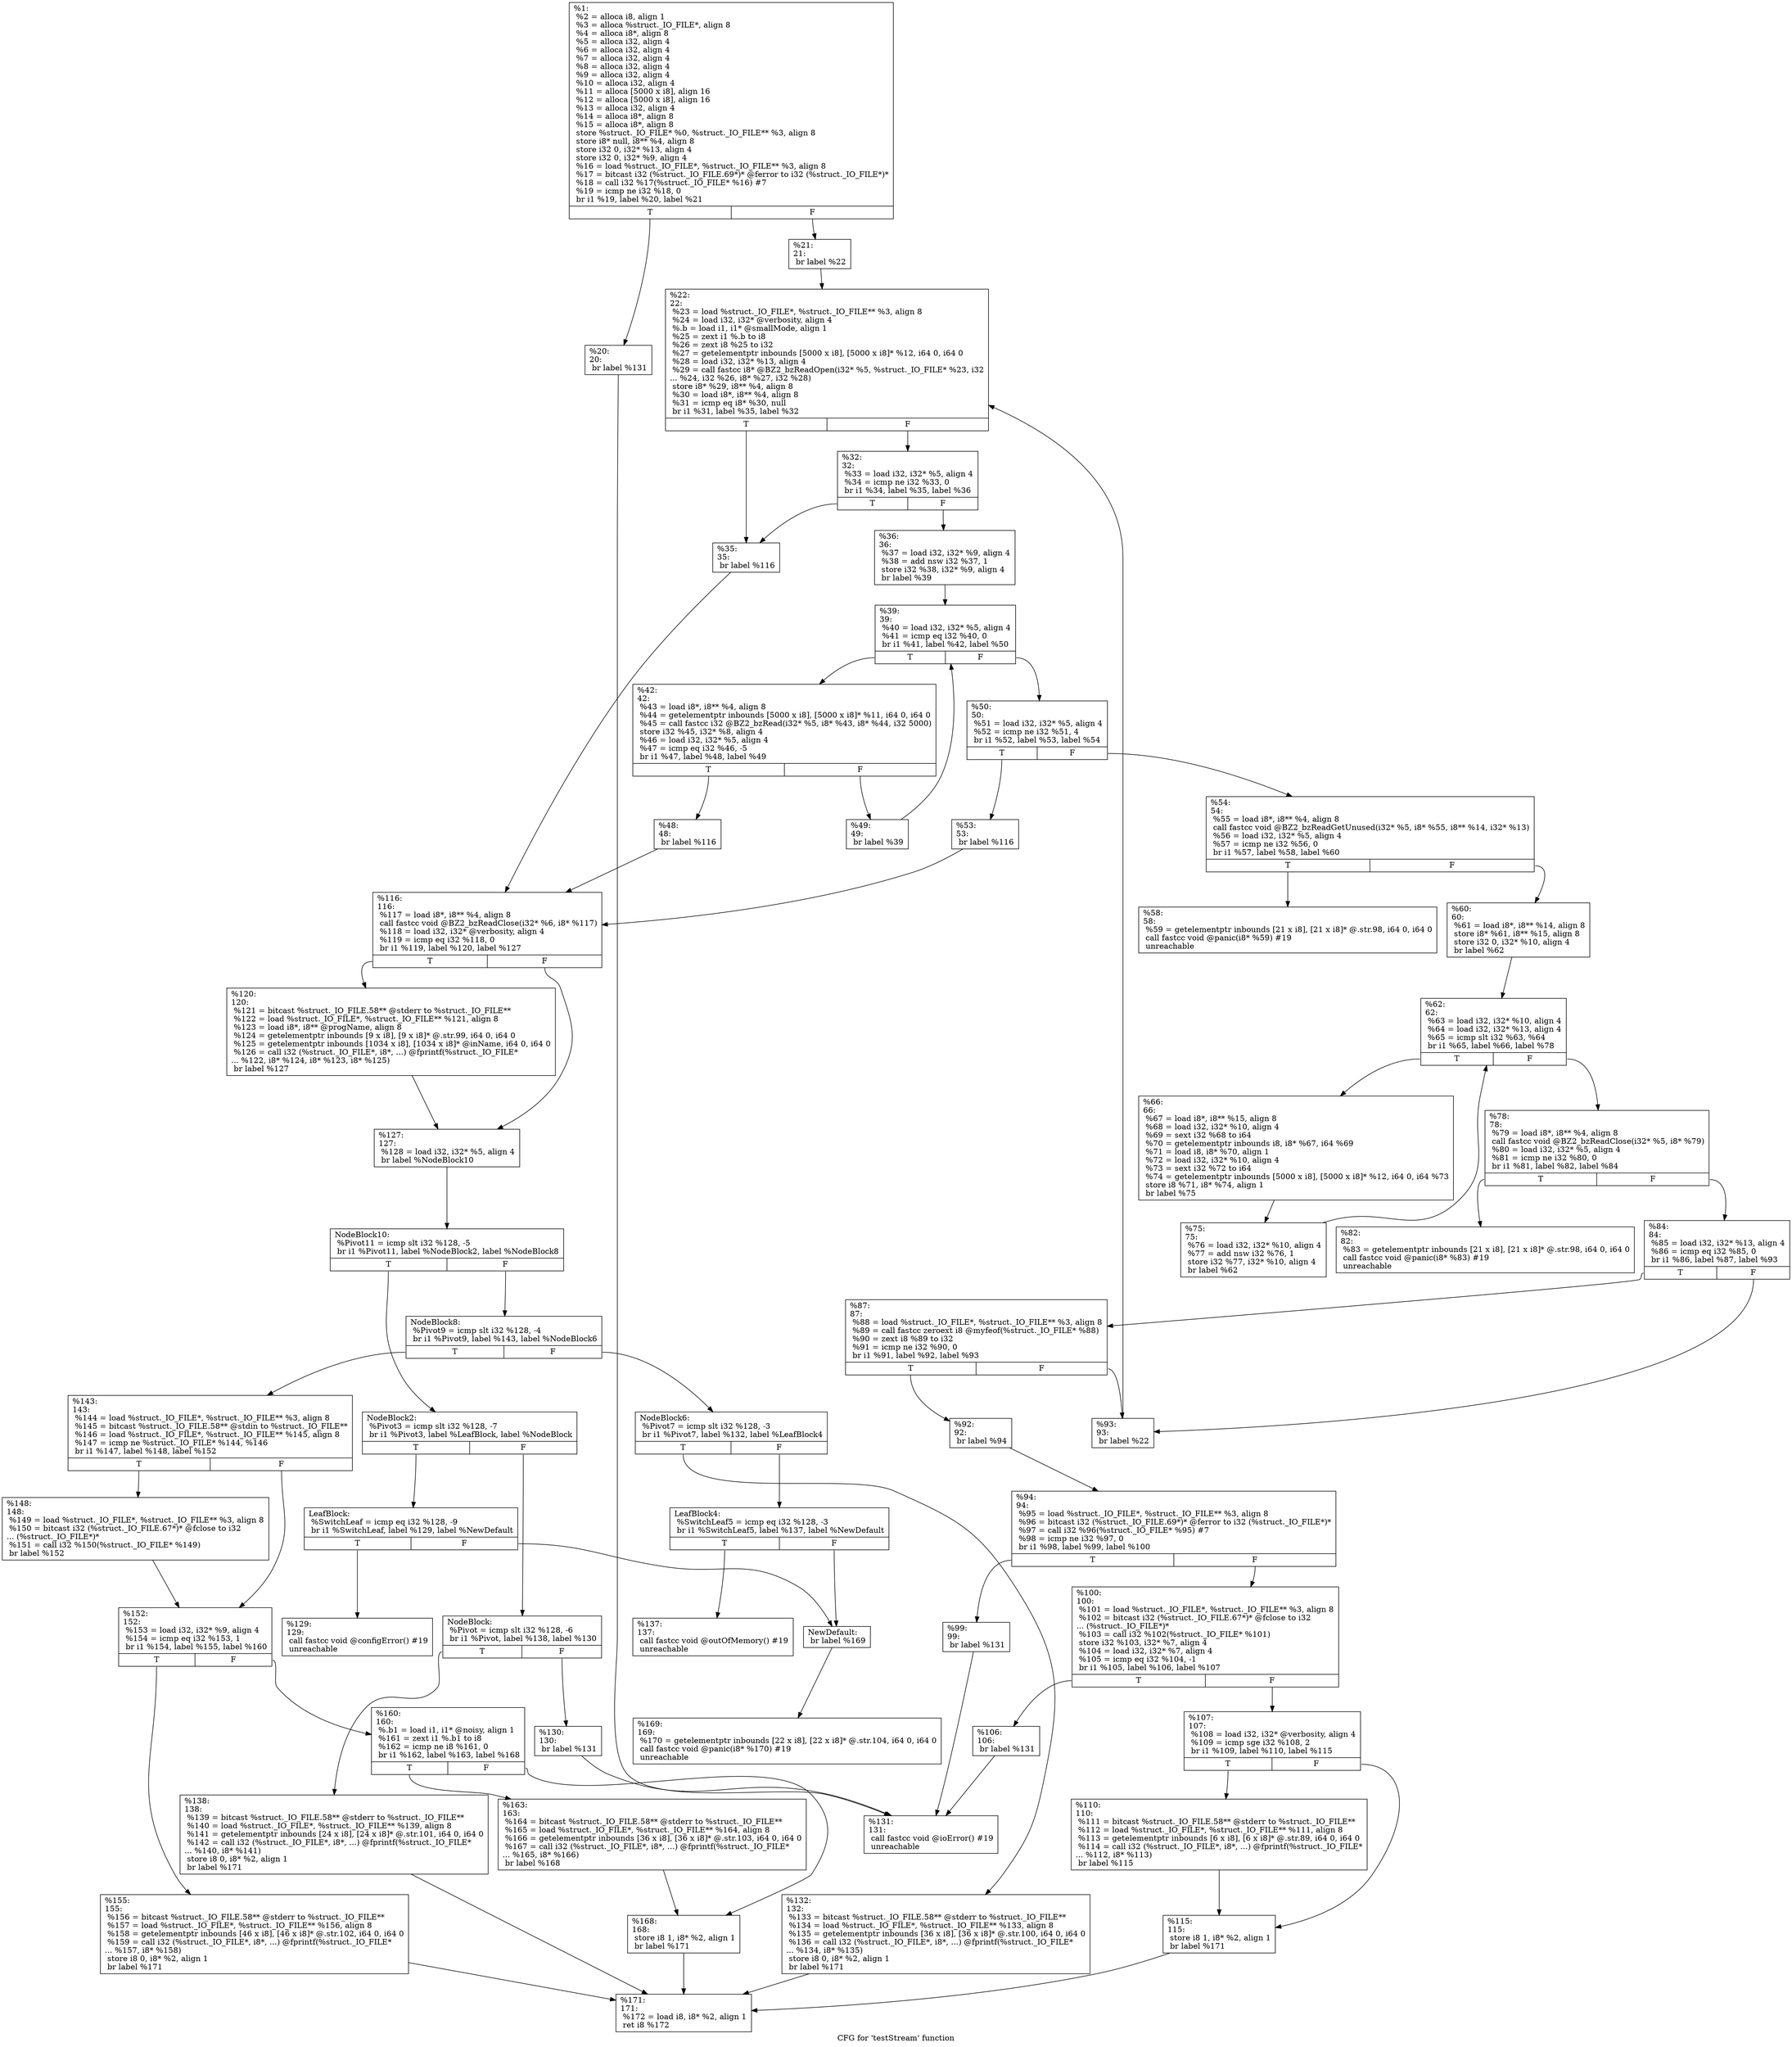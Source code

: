 digraph "CFG for 'testStream' function" {
	label="CFG for 'testStream' function";

	Node0x1c625a0 [shape=record,label="{%1:\l  %2 = alloca i8, align 1\l  %3 = alloca %struct._IO_FILE*, align 8\l  %4 = alloca i8*, align 8\l  %5 = alloca i32, align 4\l  %6 = alloca i32, align 4\l  %7 = alloca i32, align 4\l  %8 = alloca i32, align 4\l  %9 = alloca i32, align 4\l  %10 = alloca i32, align 4\l  %11 = alloca [5000 x i8], align 16\l  %12 = alloca [5000 x i8], align 16\l  %13 = alloca i32, align 4\l  %14 = alloca i8*, align 8\l  %15 = alloca i8*, align 8\l  store %struct._IO_FILE* %0, %struct._IO_FILE** %3, align 8\l  store i8* null, i8** %4, align 8\l  store i32 0, i32* %13, align 4\l  store i32 0, i32* %9, align 4\l  %16 = load %struct._IO_FILE*, %struct._IO_FILE** %3, align 8\l  %17 = bitcast i32 (%struct._IO_FILE.69*)* @ferror to i32 (%struct._IO_FILE*)*\l  %18 = call i32 %17(%struct._IO_FILE* %16) #7\l  %19 = icmp ne i32 %18, 0\l  br i1 %19, label %20, label %21\l|{<s0>T|<s1>F}}"];
	Node0x1c625a0:s0 -> Node0x1c625f0;
	Node0x1c625a0:s1 -> Node0x1c62640;
	Node0x1c625f0 [shape=record,label="{%20:\l20:                                               \l  br label %131\l}"];
	Node0x1c625f0 -> Node0x1c63360;
	Node0x1c62640 [shape=record,label="{%21:\l21:                                               \l  br label %22\l}"];
	Node0x1c62640 -> Node0x1c62690;
	Node0x1c62690 [shape=record,label="{%22:\l22:                                               \l  %23 = load %struct._IO_FILE*, %struct._IO_FILE** %3, align 8\l  %24 = load i32, i32* @verbosity, align 4\l  %.b = load i1, i1* @smallMode, align 1\l  %25 = zext i1 %.b to i8\l  %26 = zext i8 %25 to i32\l  %27 = getelementptr inbounds [5000 x i8], [5000 x i8]* %12, i64 0, i64 0\l  %28 = load i32, i32* %13, align 4\l  %29 = call fastcc i8* @BZ2_bzReadOpen(i32* %5, %struct._IO_FILE* %23, i32\l... %24, i32 %26, i8* %27, i32 %28)\l  store i8* %29, i8** %4, align 8\l  %30 = load i8*, i8** %4, align 8\l  %31 = icmp eq i8* %30, null\l  br i1 %31, label %35, label %32\l|{<s0>T|<s1>F}}"];
	Node0x1c62690:s0 -> Node0x1c62730;
	Node0x1c62690:s1 -> Node0x1c626e0;
	Node0x1c626e0 [shape=record,label="{%32:\l32:                                               \l  %33 = load i32, i32* %5, align 4\l  %34 = icmp ne i32 %33, 0\l  br i1 %34, label %35, label %36\l|{<s0>T|<s1>F}}"];
	Node0x1c626e0:s0 -> Node0x1c62730;
	Node0x1c626e0:s1 -> Node0x1c62780;
	Node0x1c62730 [shape=record,label="{%35:\l35:                                               \l  br label %116\l}"];
	Node0x1c62730 -> Node0x1c62fa0;
	Node0x1c62780 [shape=record,label="{%36:\l36:                                               \l  %37 = load i32, i32* %9, align 4\l  %38 = add nsw i32 %37, 1\l  store i32 %38, i32* %9, align 4\l  br label %39\l}"];
	Node0x1c62780 -> Node0x1c627d0;
	Node0x1c627d0 [shape=record,label="{%39:\l39:                                               \l  %40 = load i32, i32* %5, align 4\l  %41 = icmp eq i32 %40, 0\l  br i1 %41, label %42, label %50\l|{<s0>T|<s1>F}}"];
	Node0x1c627d0:s0 -> Node0x1c62820;
	Node0x1c627d0:s1 -> Node0x1c62910;
	Node0x1c62820 [shape=record,label="{%42:\l42:                                               \l  %43 = load i8*, i8** %4, align 8\l  %44 = getelementptr inbounds [5000 x i8], [5000 x i8]* %11, i64 0, i64 0\l  %45 = call fastcc i32 @BZ2_bzRead(i32* %5, i8* %43, i8* %44, i32 5000)\l  store i32 %45, i32* %8, align 4\l  %46 = load i32, i32* %5, align 4\l  %47 = icmp eq i32 %46, -5\l  br i1 %47, label %48, label %49\l|{<s0>T|<s1>F}}"];
	Node0x1c62820:s0 -> Node0x1c62870;
	Node0x1c62820:s1 -> Node0x1c628c0;
	Node0x1c62870 [shape=record,label="{%48:\l48:                                               \l  br label %116\l}"];
	Node0x1c62870 -> Node0x1c62fa0;
	Node0x1c628c0 [shape=record,label="{%49:\l49:                                               \l  br label %39\l}"];
	Node0x1c628c0 -> Node0x1c627d0;
	Node0x1c62910 [shape=record,label="{%50:\l50:                                               \l  %51 = load i32, i32* %5, align 4\l  %52 = icmp ne i32 %51, 4\l  br i1 %52, label %53, label %54\l|{<s0>T|<s1>F}}"];
	Node0x1c62910:s0 -> Node0x1c62960;
	Node0x1c62910:s1 -> Node0x1c629b0;
	Node0x1c62960 [shape=record,label="{%53:\l53:                                               \l  br label %116\l}"];
	Node0x1c62960 -> Node0x1c62fa0;
	Node0x1c629b0 [shape=record,label="{%54:\l54:                                               \l  %55 = load i8*, i8** %4, align 8\l  call fastcc void @BZ2_bzReadGetUnused(i32* %5, i8* %55, i8** %14, i32* %13)\l  %56 = load i32, i32* %5, align 4\l  %57 = icmp ne i32 %56, 0\l  br i1 %57, label %58, label %60\l|{<s0>T|<s1>F}}"];
	Node0x1c629b0:s0 -> Node0x1c62a00;
	Node0x1c629b0:s1 -> Node0x1c62a50;
	Node0x1c62a00 [shape=record,label="{%58:\l58:                                               \l  %59 = getelementptr inbounds [21 x i8], [21 x i8]* @.str.98, i64 0, i64 0\l  call fastcc void @panic(i8* %59) #19\l  unreachable\l}"];
	Node0x1c62a50 [shape=record,label="{%60:\l60:                                               \l  %61 = load i8*, i8** %14, align 8\l  store i8* %61, i8** %15, align 8\l  store i32 0, i32* %10, align 4\l  br label %62\l}"];
	Node0x1c62a50 -> Node0x1c62aa0;
	Node0x1c62aa0 [shape=record,label="{%62:\l62:                                               \l  %63 = load i32, i32* %10, align 4\l  %64 = load i32, i32* %13, align 4\l  %65 = icmp slt i32 %63, %64\l  br i1 %65, label %66, label %78\l|{<s0>T|<s1>F}}"];
	Node0x1c62aa0:s0 -> Node0x1c62af0;
	Node0x1c62aa0:s1 -> Node0x1c62b90;
	Node0x1c62af0 [shape=record,label="{%66:\l66:                                               \l  %67 = load i8*, i8** %15, align 8\l  %68 = load i32, i32* %10, align 4\l  %69 = sext i32 %68 to i64\l  %70 = getelementptr inbounds i8, i8* %67, i64 %69\l  %71 = load i8, i8* %70, align 1\l  %72 = load i32, i32* %10, align 4\l  %73 = sext i32 %72 to i64\l  %74 = getelementptr inbounds [5000 x i8], [5000 x i8]* %12, i64 0, i64 %73\l  store i8 %71, i8* %74, align 1\l  br label %75\l}"];
	Node0x1c62af0 -> Node0x1c62b40;
	Node0x1c62b40 [shape=record,label="{%75:\l75:                                               \l  %76 = load i32, i32* %10, align 4\l  %77 = add nsw i32 %76, 1\l  store i32 %77, i32* %10, align 4\l  br label %62\l}"];
	Node0x1c62b40 -> Node0x1c62aa0;
	Node0x1c62b90 [shape=record,label="{%78:\l78:                                               \l  %79 = load i8*, i8** %4, align 8\l  call fastcc void @BZ2_bzReadClose(i32* %5, i8* %79)\l  %80 = load i32, i32* %5, align 4\l  %81 = icmp ne i32 %80, 0\l  br i1 %81, label %82, label %84\l|{<s0>T|<s1>F}}"];
	Node0x1c62b90:s0 -> Node0x1c62be0;
	Node0x1c62b90:s1 -> Node0x1c62c30;
	Node0x1c62be0 [shape=record,label="{%82:\l82:                                               \l  %83 = getelementptr inbounds [21 x i8], [21 x i8]* @.str.98, i64 0, i64 0\l  call fastcc void @panic(i8* %83) #19\l  unreachable\l}"];
	Node0x1c62c30 [shape=record,label="{%84:\l84:                                               \l  %85 = load i32, i32* %13, align 4\l  %86 = icmp eq i32 %85, 0\l  br i1 %86, label %87, label %93\l|{<s0>T|<s1>F}}"];
	Node0x1c62c30:s0 -> Node0x1c62c80;
	Node0x1c62c30:s1 -> Node0x1c62d20;
	Node0x1c62c80 [shape=record,label="{%87:\l87:                                               \l  %88 = load %struct._IO_FILE*, %struct._IO_FILE** %3, align 8\l  %89 = call fastcc zeroext i8 @myfeof(%struct._IO_FILE* %88)\l  %90 = zext i8 %89 to i32\l  %91 = icmp ne i32 %90, 0\l  br i1 %91, label %92, label %93\l|{<s0>T|<s1>F}}"];
	Node0x1c62c80:s0 -> Node0x1c62cd0;
	Node0x1c62c80:s1 -> Node0x1c62d20;
	Node0x1c62cd0 [shape=record,label="{%92:\l92:                                               \l  br label %94\l}"];
	Node0x1c62cd0 -> Node0x1c62d70;
	Node0x1c62d20 [shape=record,label="{%93:\l93:                                               \l  br label %22\l}"];
	Node0x1c62d20 -> Node0x1c62690;
	Node0x1c62d70 [shape=record,label="{%94:\l94:                                               \l  %95 = load %struct._IO_FILE*, %struct._IO_FILE** %3, align 8\l  %96 = bitcast i32 (%struct._IO_FILE.69*)* @ferror to i32 (%struct._IO_FILE*)*\l  %97 = call i32 %96(%struct._IO_FILE* %95) #7\l  %98 = icmp ne i32 %97, 0\l  br i1 %98, label %99, label %100\l|{<s0>T|<s1>F}}"];
	Node0x1c62d70:s0 -> Node0x1c62dc0;
	Node0x1c62d70:s1 -> Node0x1c62e10;
	Node0x1c62dc0 [shape=record,label="{%99:\l99:                                               \l  br label %131\l}"];
	Node0x1c62dc0 -> Node0x1c63360;
	Node0x1c62e10 [shape=record,label="{%100:\l100:                                              \l  %101 = load %struct._IO_FILE*, %struct._IO_FILE** %3, align 8\l  %102 = bitcast i32 (%struct._IO_FILE.67*)* @fclose to i32\l... (%struct._IO_FILE*)*\l  %103 = call i32 %102(%struct._IO_FILE* %101)\l  store i32 %103, i32* %7, align 4\l  %104 = load i32, i32* %7, align 4\l  %105 = icmp eq i32 %104, -1\l  br i1 %105, label %106, label %107\l|{<s0>T|<s1>F}}"];
	Node0x1c62e10:s0 -> Node0x1c62e60;
	Node0x1c62e10:s1 -> Node0x1c62eb0;
	Node0x1c62e60 [shape=record,label="{%106:\l106:                                              \l  br label %131\l}"];
	Node0x1c62e60 -> Node0x1c63360;
	Node0x1c62eb0 [shape=record,label="{%107:\l107:                                              \l  %108 = load i32, i32* @verbosity, align 4\l  %109 = icmp sge i32 %108, 2\l  br i1 %109, label %110, label %115\l|{<s0>T|<s1>F}}"];
	Node0x1c62eb0:s0 -> Node0x1c62f00;
	Node0x1c62eb0:s1 -> Node0x1c62f50;
	Node0x1c62f00 [shape=record,label="{%110:\l110:                                              \l  %111 = bitcast %struct._IO_FILE.58** @stderr to %struct._IO_FILE**\l  %112 = load %struct._IO_FILE*, %struct._IO_FILE** %111, align 8\l  %113 = getelementptr inbounds [6 x i8], [6 x i8]* @.str.89, i64 0, i64 0\l  %114 = call i32 (%struct._IO_FILE*, i8*, ...) @fprintf(%struct._IO_FILE*\l... %112, i8* %113)\l  br label %115\l}"];
	Node0x1c62f00 -> Node0x1c62f50;
	Node0x1c62f50 [shape=record,label="{%115:\l115:                                              \l  store i8 1, i8* %2, align 1\l  br label %171\l}"];
	Node0x1c62f50 -> Node0x1c63770;
	Node0x1c62fa0 [shape=record,label="{%116:\l116:                                              \l  %117 = load i8*, i8** %4, align 8\l  call fastcc void @BZ2_bzReadClose(i32* %6, i8* %117)\l  %118 = load i32, i32* @verbosity, align 4\l  %119 = icmp eq i32 %118, 0\l  br i1 %119, label %120, label %127\l|{<s0>T|<s1>F}}"];
	Node0x1c62fa0:s0 -> Node0x1c62ff0;
	Node0x1c62fa0:s1 -> Node0x1c63040;
	Node0x1c62ff0 [shape=record,label="{%120:\l120:                                              \l  %121 = bitcast %struct._IO_FILE.58** @stderr to %struct._IO_FILE**\l  %122 = load %struct._IO_FILE*, %struct._IO_FILE** %121, align 8\l  %123 = load i8*, i8** @progName, align 8\l  %124 = getelementptr inbounds [9 x i8], [9 x i8]* @.str.99, i64 0, i64 0\l  %125 = getelementptr inbounds [1034 x i8], [1034 x i8]* @inName, i64 0, i64 0\l  %126 = call i32 (%struct._IO_FILE*, i8*, ...) @fprintf(%struct._IO_FILE*\l... %122, i8* %124, i8* %123, i8* %125)\l  br label %127\l}"];
	Node0x1c62ff0 -> Node0x1c63040;
	Node0x1c63040 [shape=record,label="{%127:\l127:                                              \l  %128 = load i32, i32* %5, align 4\l  br label %NodeBlock10\l}"];
	Node0x1c63040 -> Node0x1c63090;
	Node0x1c63090 [shape=record,label="{NodeBlock10:                                      \l  %Pivot11 = icmp slt i32 %128, -5\l  br i1 %Pivot11, label %NodeBlock2, label %NodeBlock8\l|{<s0>T|<s1>F}}"];
	Node0x1c63090:s0 -> Node0x1c631d0;
	Node0x1c63090:s1 -> Node0x1c630e0;
	Node0x1c630e0 [shape=record,label="{NodeBlock8:                                       \l  %Pivot9 = icmp slt i32 %128, -4\l  br i1 %Pivot9, label %143, label %NodeBlock6\l|{<s0>T|<s1>F}}"];
	Node0x1c630e0:s0 -> Node0x1c634a0;
	Node0x1c630e0:s1 -> Node0x1c63130;
	Node0x1c63130 [shape=record,label="{NodeBlock6:                                       \l  %Pivot7 = icmp slt i32 %128, -3\l  br i1 %Pivot7, label %132, label %LeafBlock4\l|{<s0>T|<s1>F}}"];
	Node0x1c63130:s0 -> Node0x1c633b0;
	Node0x1c63130:s1 -> Node0x1c63180;
	Node0x1c63180 [shape=record,label="{LeafBlock4:                                       \l  %SwitchLeaf5 = icmp eq i32 %128, -3\l  br i1 %SwitchLeaf5, label %137, label %NewDefault\l|{<s0>T|<s1>F}}"];
	Node0x1c63180:s0 -> Node0x1c63400;
	Node0x1c63180:s1 -> Node0x1c636d0;
	Node0x1c631d0 [shape=record,label="{NodeBlock2:                                       \l  %Pivot3 = icmp slt i32 %128, -7\l  br i1 %Pivot3, label %LeafBlock, label %NodeBlock\l|{<s0>T|<s1>F}}"];
	Node0x1c631d0:s0 -> Node0x1c63270;
	Node0x1c631d0:s1 -> Node0x1c63220;
	Node0x1c63220 [shape=record,label="{NodeBlock:                                        \l  %Pivot = icmp slt i32 %128, -6\l  br i1 %Pivot, label %138, label %130\l|{<s0>T|<s1>F}}"];
	Node0x1c63220:s0 -> Node0x1c63450;
	Node0x1c63220:s1 -> Node0x1c63310;
	Node0x1c63270 [shape=record,label="{LeafBlock:                                        \l  %SwitchLeaf = icmp eq i32 %128, -9\l  br i1 %SwitchLeaf, label %129, label %NewDefault\l|{<s0>T|<s1>F}}"];
	Node0x1c63270:s0 -> Node0x1c632c0;
	Node0x1c63270:s1 -> Node0x1c636d0;
	Node0x1c632c0 [shape=record,label="{%129:\l129:                                              \l  call fastcc void @configError() #19\l  unreachable\l}"];
	Node0x1c63310 [shape=record,label="{%130:\l130:                                              \l  br label %131\l}"];
	Node0x1c63310 -> Node0x1c63360;
	Node0x1c63360 [shape=record,label="{%131:\l131:                                              \l  call fastcc void @ioError() #19\l  unreachable\l}"];
	Node0x1c633b0 [shape=record,label="{%132:\l132:                                              \l  %133 = bitcast %struct._IO_FILE.58** @stderr to %struct._IO_FILE**\l  %134 = load %struct._IO_FILE*, %struct._IO_FILE** %133, align 8\l  %135 = getelementptr inbounds [36 x i8], [36 x i8]* @.str.100, i64 0, i64 0\l  %136 = call i32 (%struct._IO_FILE*, i8*, ...) @fprintf(%struct._IO_FILE*\l... %134, i8* %135)\l  store i8 0, i8* %2, align 1\l  br label %171\l}"];
	Node0x1c633b0 -> Node0x1c63770;
	Node0x1c63400 [shape=record,label="{%137:\l137:                                              \l  call fastcc void @outOfMemory() #19\l  unreachable\l}"];
	Node0x1c63450 [shape=record,label="{%138:\l138:                                              \l  %139 = bitcast %struct._IO_FILE.58** @stderr to %struct._IO_FILE**\l  %140 = load %struct._IO_FILE*, %struct._IO_FILE** %139, align 8\l  %141 = getelementptr inbounds [24 x i8], [24 x i8]* @.str.101, i64 0, i64 0\l  %142 = call i32 (%struct._IO_FILE*, i8*, ...) @fprintf(%struct._IO_FILE*\l... %140, i8* %141)\l  store i8 0, i8* %2, align 1\l  br label %171\l}"];
	Node0x1c63450 -> Node0x1c63770;
	Node0x1c634a0 [shape=record,label="{%143:\l143:                                              \l  %144 = load %struct._IO_FILE*, %struct._IO_FILE** %3, align 8\l  %145 = bitcast %struct._IO_FILE.58** @stdin to %struct._IO_FILE**\l  %146 = load %struct._IO_FILE*, %struct._IO_FILE** %145, align 8\l  %147 = icmp ne %struct._IO_FILE* %144, %146\l  br i1 %147, label %148, label %152\l|{<s0>T|<s1>F}}"];
	Node0x1c634a0:s0 -> Node0x1c634f0;
	Node0x1c634a0:s1 -> Node0x1c63540;
	Node0x1c634f0 [shape=record,label="{%148:\l148:                                              \l  %149 = load %struct._IO_FILE*, %struct._IO_FILE** %3, align 8\l  %150 = bitcast i32 (%struct._IO_FILE.67*)* @fclose to i32\l... (%struct._IO_FILE*)*\l  %151 = call i32 %150(%struct._IO_FILE* %149)\l  br label %152\l}"];
	Node0x1c634f0 -> Node0x1c63540;
	Node0x1c63540 [shape=record,label="{%152:\l152:                                              \l  %153 = load i32, i32* %9, align 4\l  %154 = icmp eq i32 %153, 1\l  br i1 %154, label %155, label %160\l|{<s0>T|<s1>F}}"];
	Node0x1c63540:s0 -> Node0x1c63590;
	Node0x1c63540:s1 -> Node0x1c635e0;
	Node0x1c63590 [shape=record,label="{%155:\l155:                                              \l  %156 = bitcast %struct._IO_FILE.58** @stderr to %struct._IO_FILE**\l  %157 = load %struct._IO_FILE*, %struct._IO_FILE** %156, align 8\l  %158 = getelementptr inbounds [46 x i8], [46 x i8]* @.str.102, i64 0, i64 0\l  %159 = call i32 (%struct._IO_FILE*, i8*, ...) @fprintf(%struct._IO_FILE*\l... %157, i8* %158)\l  store i8 0, i8* %2, align 1\l  br label %171\l}"];
	Node0x1c63590 -> Node0x1c63770;
	Node0x1c635e0 [shape=record,label="{%160:\l160:                                              \l  %.b1 = load i1, i1* @noisy, align 1\l  %161 = zext i1 %.b1 to i8\l  %162 = icmp ne i8 %161, 0\l  br i1 %162, label %163, label %168\l|{<s0>T|<s1>F}}"];
	Node0x1c635e0:s0 -> Node0x1c63630;
	Node0x1c635e0:s1 -> Node0x1c63680;
	Node0x1c63630 [shape=record,label="{%163:\l163:                                              \l  %164 = bitcast %struct._IO_FILE.58** @stderr to %struct._IO_FILE**\l  %165 = load %struct._IO_FILE*, %struct._IO_FILE** %164, align 8\l  %166 = getelementptr inbounds [36 x i8], [36 x i8]* @.str.103, i64 0, i64 0\l  %167 = call i32 (%struct._IO_FILE*, i8*, ...) @fprintf(%struct._IO_FILE*\l... %165, i8* %166)\l  br label %168\l}"];
	Node0x1c63630 -> Node0x1c63680;
	Node0x1c63680 [shape=record,label="{%168:\l168:                                              \l  store i8 1, i8* %2, align 1\l  br label %171\l}"];
	Node0x1c63680 -> Node0x1c63770;
	Node0x1c636d0 [shape=record,label="{NewDefault:                                       \l  br label %169\l}"];
	Node0x1c636d0 -> Node0x1c63720;
	Node0x1c63720 [shape=record,label="{%169:\l169:                                              \l  %170 = getelementptr inbounds [22 x i8], [22 x i8]* @.str.104, i64 0, i64 0\l  call fastcc void @panic(i8* %170) #19\l  unreachable\l}"];
	Node0x1c63770 [shape=record,label="{%171:\l171:                                              \l  %172 = load i8, i8* %2, align 1\l  ret i8 %172\l}"];
}
